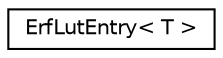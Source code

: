 digraph "Graphical Class Hierarchy"
{
 // LATEX_PDF_SIZE
  edge [fontname="Helvetica",fontsize="10",labelfontname="Helvetica",labelfontsize="10"];
  node [fontname="Helvetica",fontsize="10",shape=record];
  rankdir="LR";
  Node0 [label="ErfLutEntry\< T \>",height=0.2,width=0.4,color="black", fillcolor="white", style="filled",URL="$structarm__compute_1_1_erf_lut_entry.xhtml",tooltip="Lookup table for erf(x) calculation."];
}
